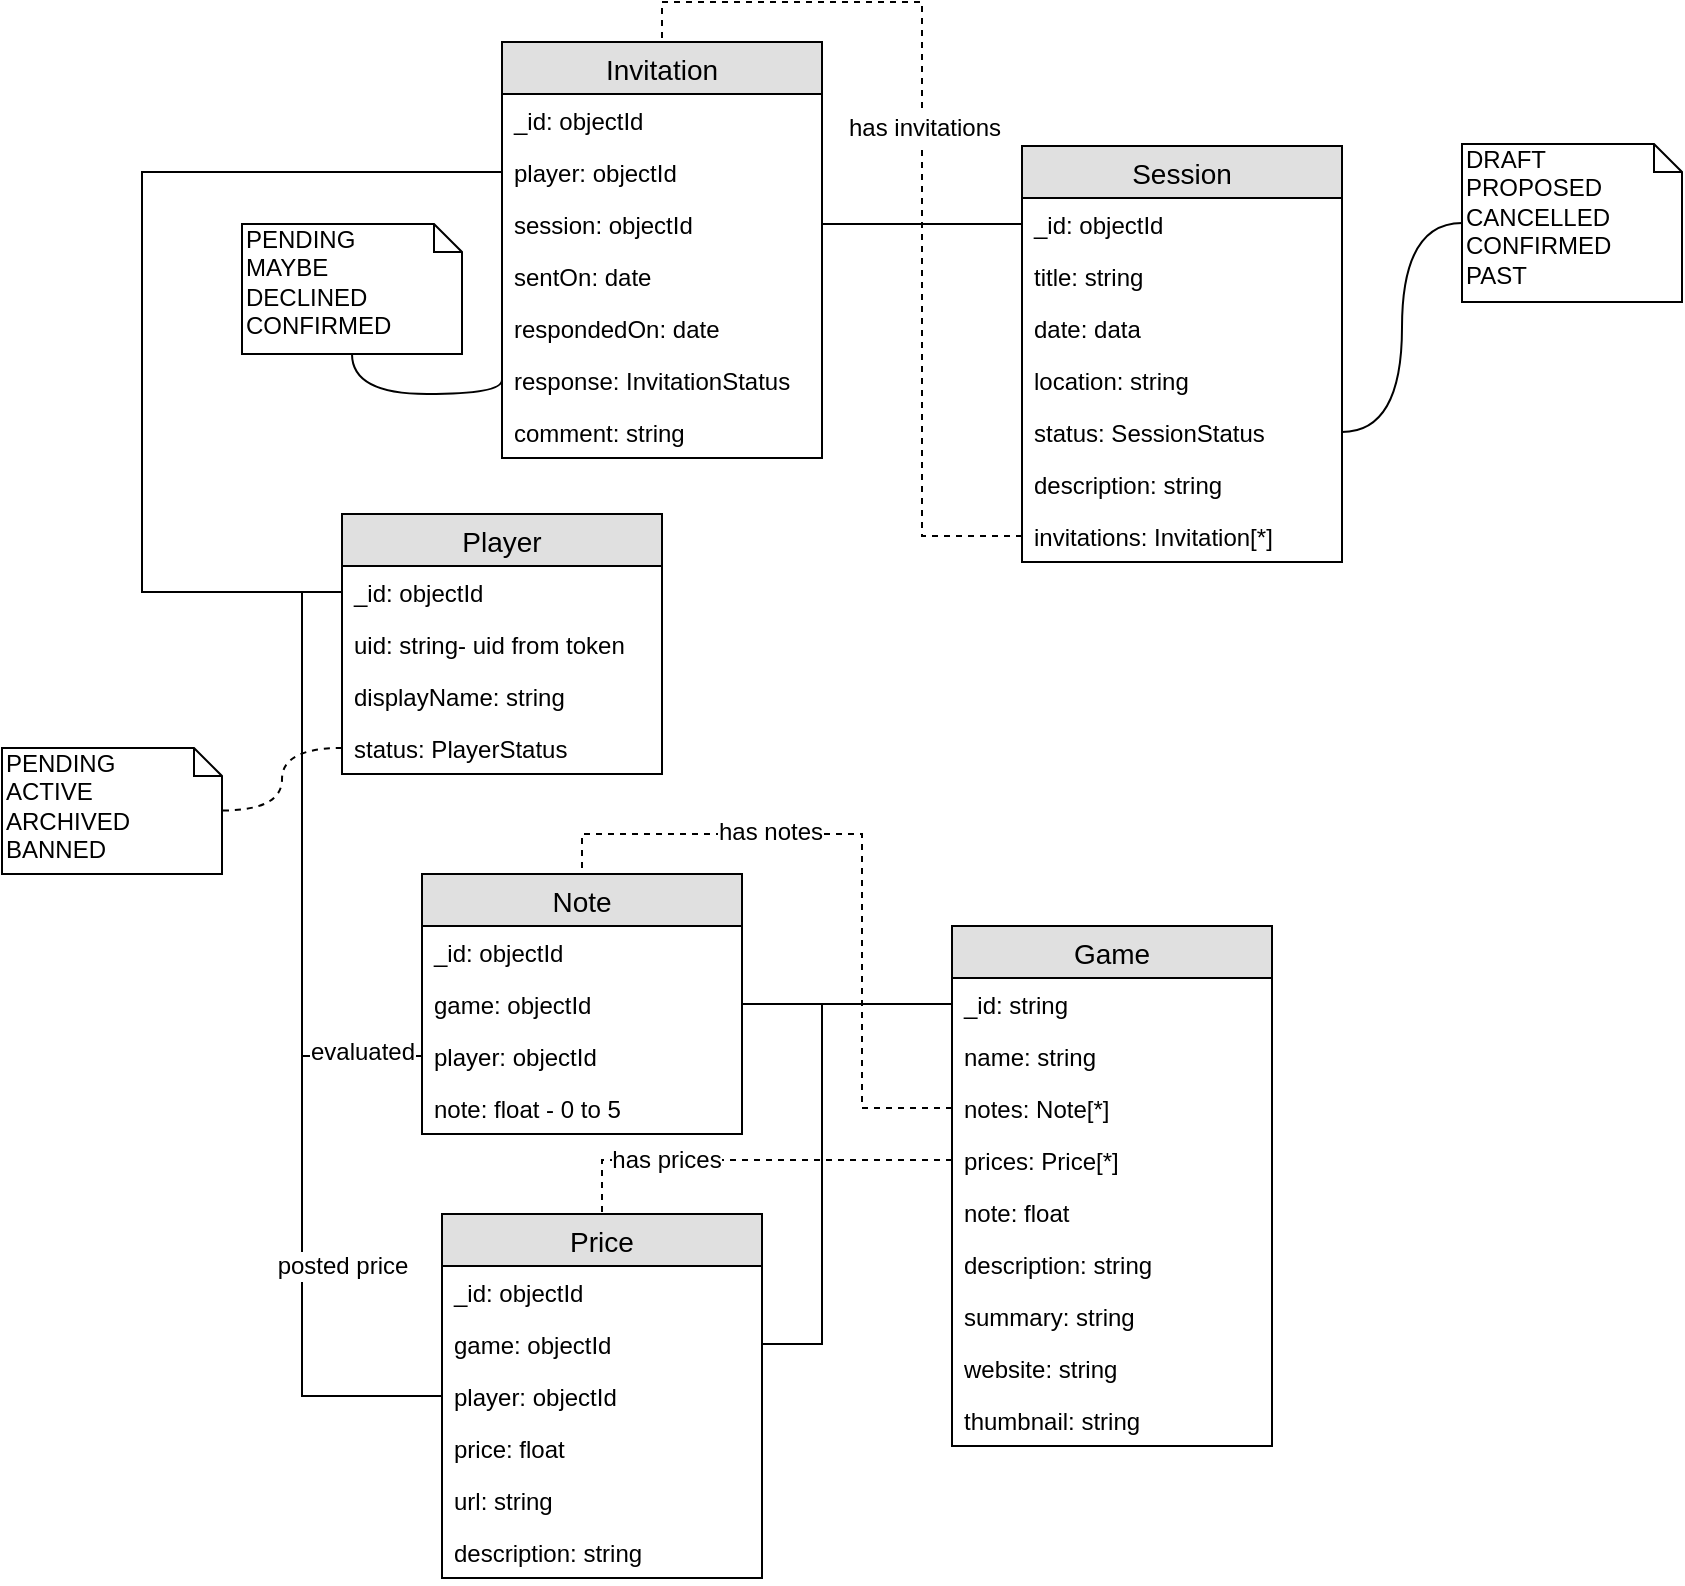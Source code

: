 <mxfile version="10.6.0" type="device"><diagram id="vLmSnCVyaLXGLYRz67_R" name="Page-1"><mxGraphModel dx="1921" dy="2000" grid="1" gridSize="10" guides="1" tooltips="1" connect="1" arrows="1" fold="1" page="1" pageScale="1" pageWidth="850" pageHeight="1100" math="0" shadow="0"><root><mxCell id="0"/><mxCell id="1" parent="0"/><mxCell id="q5PQ7GRL-LoGpbNxt8MC-2" value="Player" style="swimlane;fontStyle=0;childLayout=stackLayout;horizontal=1;startSize=26;fillColor=#e0e0e0;horizontalStack=0;resizeParent=1;resizeParentMax=0;resizeLast=0;collapsible=1;marginBottom=0;swimlaneFillColor=#ffffff;align=center;fontSize=14;" parent="1" vertex="1"><mxGeometry x="40" y="250" width="160" height="130" as="geometry"/></mxCell><mxCell id="q5PQ7GRL-LoGpbNxt8MC-3" value="_id: objectId" style="text;strokeColor=none;fillColor=none;spacingLeft=4;spacingRight=4;overflow=hidden;rotatable=0;points=[[0,0.5],[1,0.5]];portConstraint=eastwest;fontSize=12;" parent="q5PQ7GRL-LoGpbNxt8MC-2" vertex="1"><mxGeometry y="26" width="160" height="26" as="geometry"/></mxCell><mxCell id="iELyRrm9QkHxai9Ya9hF-22" value="uid: string- uid from token" style="text;strokeColor=none;fillColor=none;spacingLeft=4;spacingRight=4;overflow=hidden;rotatable=0;points=[[0,0.5],[1,0.5]];portConstraint=eastwest;fontSize=12;" vertex="1" parent="q5PQ7GRL-LoGpbNxt8MC-2"><mxGeometry y="52" width="160" height="26" as="geometry"/></mxCell><mxCell id="q5PQ7GRL-LoGpbNxt8MC-4" value="displayName: string" style="text;strokeColor=none;fillColor=none;spacingLeft=4;spacingRight=4;overflow=hidden;rotatable=0;points=[[0,0.5],[1,0.5]];portConstraint=eastwest;fontSize=12;" parent="q5PQ7GRL-LoGpbNxt8MC-2" vertex="1"><mxGeometry y="78" width="160" height="26" as="geometry"/></mxCell><mxCell id="iELyRrm9QkHxai9Ya9hF-75" value="status: PlayerStatus" style="text;strokeColor=none;fillColor=none;spacingLeft=4;spacingRight=4;overflow=hidden;rotatable=0;points=[[0,0.5],[1,0.5]];portConstraint=eastwest;fontSize=12;" vertex="1" parent="q5PQ7GRL-LoGpbNxt8MC-2"><mxGeometry y="104" width="160" height="26" as="geometry"/></mxCell><mxCell id="iELyRrm9QkHxai9Ya9hF-2" value="Game" style="swimlane;fontStyle=0;childLayout=stackLayout;horizontal=1;startSize=26;fillColor=#e0e0e0;horizontalStack=0;resizeParent=1;resizeParentMax=0;resizeLast=0;collapsible=1;marginBottom=0;swimlaneFillColor=#ffffff;align=center;fontSize=14;" vertex="1" parent="1"><mxGeometry x="345" y="456" width="160" height="260" as="geometry"/></mxCell><mxCell id="iELyRrm9QkHxai9Ya9hF-3" value="_id: string" style="text;strokeColor=none;fillColor=none;spacingLeft=4;spacingRight=4;overflow=hidden;rotatable=0;points=[[0,0.5],[1,0.5]];portConstraint=eastwest;fontSize=12;" vertex="1" parent="iELyRrm9QkHxai9Ya9hF-2"><mxGeometry y="26" width="160" height="26" as="geometry"/></mxCell><mxCell id="iELyRrm9QkHxai9Ya9hF-4" value="name: string" style="text;strokeColor=none;fillColor=none;spacingLeft=4;spacingRight=4;overflow=hidden;rotatable=0;points=[[0,0.5],[1,0.5]];portConstraint=eastwest;fontSize=12;" vertex="1" parent="iELyRrm9QkHxai9Ya9hF-2"><mxGeometry y="52" width="160" height="26" as="geometry"/></mxCell><mxCell id="iELyRrm9QkHxai9Ya9hF-34" value="notes: Note[*]" style="text;strokeColor=none;fillColor=none;spacingLeft=4;spacingRight=4;overflow=hidden;rotatable=0;points=[[0,0.5],[1,0.5]];portConstraint=eastwest;fontSize=12;" vertex="1" parent="iELyRrm9QkHxai9Ya9hF-2"><mxGeometry y="78" width="160" height="26" as="geometry"/></mxCell><mxCell id="iELyRrm9QkHxai9Ya9hF-51" value="prices: Price[*]" style="text;strokeColor=none;fillColor=none;spacingLeft=4;spacingRight=4;overflow=hidden;rotatable=0;points=[[0,0.5],[1,0.5]];portConstraint=eastwest;fontSize=12;" vertex="1" parent="iELyRrm9QkHxai9Ya9hF-2"><mxGeometry y="104" width="160" height="26" as="geometry"/></mxCell><mxCell id="iELyRrm9QkHxai9Ya9hF-78" value="note: float" style="text;strokeColor=none;fillColor=none;spacingLeft=4;spacingRight=4;overflow=hidden;rotatable=0;points=[[0,0.5],[1,0.5]];portConstraint=eastwest;fontSize=12;" vertex="1" parent="iELyRrm9QkHxai9Ya9hF-2"><mxGeometry y="130" width="160" height="26" as="geometry"/></mxCell><mxCell id="iELyRrm9QkHxai9Ya9hF-69" value="description: string" style="text;strokeColor=none;fillColor=none;spacingLeft=4;spacingRight=4;overflow=hidden;rotatable=0;points=[[0,0.5],[1,0.5]];portConstraint=eastwest;fontSize=12;" vertex="1" parent="iELyRrm9QkHxai9Ya9hF-2"><mxGeometry y="156" width="160" height="26" as="geometry"/></mxCell><mxCell id="iELyRrm9QkHxai9Ya9hF-73" value="summary: string" style="text;strokeColor=none;fillColor=none;spacingLeft=4;spacingRight=4;overflow=hidden;rotatable=0;points=[[0,0.5],[1,0.5]];portConstraint=eastwest;fontSize=12;" vertex="1" parent="iELyRrm9QkHxai9Ya9hF-2"><mxGeometry y="182" width="160" height="26" as="geometry"/></mxCell><mxCell id="iELyRrm9QkHxai9Ya9hF-70" value="website: string" style="text;strokeColor=none;fillColor=none;spacingLeft=4;spacingRight=4;overflow=hidden;rotatable=0;points=[[0,0.5],[1,0.5]];portConstraint=eastwest;fontSize=12;" vertex="1" parent="iELyRrm9QkHxai9Ya9hF-2"><mxGeometry y="208" width="160" height="26" as="geometry"/></mxCell><mxCell id="iELyRrm9QkHxai9Ya9hF-72" value="thumbnail: string" style="text;strokeColor=none;fillColor=none;spacingLeft=4;spacingRight=4;overflow=hidden;rotatable=0;points=[[0,0.5],[1,0.5]];portConstraint=eastwest;fontSize=12;" vertex="1" parent="iELyRrm9QkHxai9Ya9hF-2"><mxGeometry y="234" width="160" height="26" as="geometry"/></mxCell><mxCell id="iELyRrm9QkHxai9Ya9hF-13" value="Note" style="swimlane;fontStyle=0;childLayout=stackLayout;horizontal=1;startSize=26;fillColor=#e0e0e0;horizontalStack=0;resizeParent=1;resizeParentMax=0;resizeLast=0;collapsible=1;marginBottom=0;swimlaneFillColor=#ffffff;align=center;fontSize=14;" vertex="1" parent="1"><mxGeometry x="80" y="430" width="160" height="130" as="geometry"/></mxCell><mxCell id="iELyRrm9QkHxai9Ya9hF-14" value="_id: objectId" style="text;strokeColor=none;fillColor=none;spacingLeft=4;spacingRight=4;overflow=hidden;rotatable=0;points=[[0,0.5],[1,0.5]];portConstraint=eastwest;fontSize=12;" vertex="1" parent="iELyRrm9QkHxai9Ya9hF-13"><mxGeometry y="26" width="160" height="26" as="geometry"/></mxCell><mxCell id="iELyRrm9QkHxai9Ya9hF-15" value="game: objectId" style="text;strokeColor=none;fillColor=none;spacingLeft=4;spacingRight=4;overflow=hidden;rotatable=0;points=[[0,0.5],[1,0.5]];portConstraint=eastwest;fontSize=12;" vertex="1" parent="iELyRrm9QkHxai9Ya9hF-13"><mxGeometry y="52" width="160" height="26" as="geometry"/></mxCell><mxCell id="iELyRrm9QkHxai9Ya9hF-16" value="player: objectId" style="text;strokeColor=none;fillColor=none;spacingLeft=4;spacingRight=4;overflow=hidden;rotatable=0;points=[[0,0.5],[1,0.5]];portConstraint=eastwest;fontSize=12;" vertex="1" parent="iELyRrm9QkHxai9Ya9hF-13"><mxGeometry y="78" width="160" height="26" as="geometry"/></mxCell><mxCell id="iELyRrm9QkHxai9Ya9hF-31" value="note: float - 0 to 5&#10;" style="text;strokeColor=none;fillColor=none;spacingLeft=4;spacingRight=4;overflow=hidden;rotatable=0;points=[[0,0.5],[1,0.5]];portConstraint=eastwest;fontSize=12;" vertex="1" parent="iELyRrm9QkHxai9Ya9hF-13"><mxGeometry y="104" width="160" height="26" as="geometry"/></mxCell><mxCell id="iELyRrm9QkHxai9Ya9hF-23" style="edgeStyle=orthogonalEdgeStyle;rounded=0;orthogonalLoop=1;jettySize=auto;html=1;exitX=0;exitY=0.5;exitDx=0;exitDy=0;entryX=1;entryY=0.5;entryDx=0;entryDy=0;endArrow=none;endFill=0;" edge="1" parent="1" source="iELyRrm9QkHxai9Ya9hF-3" target="iELyRrm9QkHxai9Ya9hF-15"><mxGeometry relative="1" as="geometry"/></mxCell><mxCell id="iELyRrm9QkHxai9Ya9hF-24" style="edgeStyle=orthogonalEdgeStyle;rounded=0;orthogonalLoop=1;jettySize=auto;html=1;exitX=0;exitY=0.5;exitDx=0;exitDy=0;entryX=0;entryY=0.5;entryDx=0;entryDy=0;endArrow=none;endFill=0;" edge="1" parent="1" source="iELyRrm9QkHxai9Ya9hF-16" target="q5PQ7GRL-LoGpbNxt8MC-3"><mxGeometry relative="1" as="geometry"/></mxCell><mxCell id="iELyRrm9QkHxai9Ya9hF-48" value="evaluated" style="text;html=1;resizable=0;points=[];align=center;verticalAlign=middle;labelBackgroundColor=#ffffff;" vertex="1" connectable="0" parent="iELyRrm9QkHxai9Ya9hF-24"><mxGeometry x="-0.878" y="1" relative="1" as="geometry"><mxPoint x="-11" y="-3" as="offset"/></mxGeometry></mxCell><mxCell id="iELyRrm9QkHxai9Ya9hF-25" value="Session" style="swimlane;fontStyle=0;childLayout=stackLayout;horizontal=1;startSize=26;fillColor=#e0e0e0;horizontalStack=0;resizeParent=1;resizeParentMax=0;resizeLast=0;collapsible=1;marginBottom=0;swimlaneFillColor=#ffffff;align=center;fontSize=14;" vertex="1" parent="1"><mxGeometry x="380" y="66" width="160" height="208" as="geometry"/></mxCell><mxCell id="iELyRrm9QkHxai9Ya9hF-26" value="_id: objectId" style="text;strokeColor=none;fillColor=none;spacingLeft=4;spacingRight=4;overflow=hidden;rotatable=0;points=[[0,0.5],[1,0.5]];portConstraint=eastwest;fontSize=12;" vertex="1" parent="iELyRrm9QkHxai9Ya9hF-25"><mxGeometry y="26" width="160" height="26" as="geometry"/></mxCell><mxCell id="iELyRrm9QkHxai9Ya9hF-27" value="title: string" style="text;strokeColor=none;fillColor=none;spacingLeft=4;spacingRight=4;overflow=hidden;rotatable=0;points=[[0,0.5],[1,0.5]];portConstraint=eastwest;fontSize=12;" vertex="1" parent="iELyRrm9QkHxai9Ya9hF-25"><mxGeometry y="52" width="160" height="26" as="geometry"/></mxCell><mxCell id="iELyRrm9QkHxai9Ya9hF-28" value="date: data" style="text;strokeColor=none;fillColor=none;spacingLeft=4;spacingRight=4;overflow=hidden;rotatable=0;points=[[0,0.5],[1,0.5]];portConstraint=eastwest;fontSize=12;" vertex="1" parent="iELyRrm9QkHxai9Ya9hF-25"><mxGeometry y="78" width="160" height="26" as="geometry"/></mxCell><mxCell id="iELyRrm9QkHxai9Ya9hF-55" value="location: string" style="text;strokeColor=none;fillColor=none;spacingLeft=4;spacingRight=4;overflow=hidden;rotatable=0;points=[[0,0.5],[1,0.5]];portConstraint=eastwest;fontSize=12;" vertex="1" parent="iELyRrm9QkHxai9Ya9hF-25"><mxGeometry y="104" width="160" height="26" as="geometry"/></mxCell><mxCell id="iELyRrm9QkHxai9Ya9hF-29" value="status: SessionStatus" style="text;strokeColor=none;fillColor=none;spacingLeft=4;spacingRight=4;overflow=hidden;rotatable=0;points=[[0,0.5],[1,0.5]];portConstraint=eastwest;fontSize=12;" vertex="1" parent="iELyRrm9QkHxai9Ya9hF-25"><mxGeometry y="130" width="160" height="26" as="geometry"/></mxCell><mxCell id="iELyRrm9QkHxai9Ya9hF-54" value="description: string" style="text;strokeColor=none;fillColor=none;spacingLeft=4;spacingRight=4;overflow=hidden;rotatable=0;points=[[0,0.5],[1,0.5]];portConstraint=eastwest;fontSize=12;" vertex="1" parent="iELyRrm9QkHxai9Ya9hF-25"><mxGeometry y="156" width="160" height="26" as="geometry"/></mxCell><mxCell id="iELyRrm9QkHxai9Ya9hF-30" value="invitations: Invitation[*]" style="text;strokeColor=none;fillColor=none;spacingLeft=4;spacingRight=4;overflow=hidden;rotatable=0;points=[[0,0.5],[1,0.5]];portConstraint=eastwest;fontSize=12;" vertex="1" parent="iELyRrm9QkHxai9Ya9hF-25"><mxGeometry y="182" width="160" height="26" as="geometry"/></mxCell><mxCell id="iELyRrm9QkHxai9Ya9hF-32" value="DRAFT&lt;br&gt;PROPOSED&lt;br&gt;CANCELLED&lt;br&gt;CONFIRMED&lt;br&gt;PAST&lt;br&gt;" style="shape=note;whiteSpace=wrap;html=1;size=14;verticalAlign=top;align=left;spacingTop=-6;" vertex="1" parent="1"><mxGeometry x="600" y="65" width="110" height="79" as="geometry"/></mxCell><mxCell id="iELyRrm9QkHxai9Ya9hF-33" style="edgeStyle=orthogonalEdgeStyle;orthogonalLoop=1;jettySize=auto;html=1;exitX=1;exitY=0.5;exitDx=0;exitDy=0;entryX=0;entryY=0.5;entryDx=0;entryDy=0;entryPerimeter=0;endArrow=none;endFill=0;curved=1;" edge="1" parent="1" source="iELyRrm9QkHxai9Ya9hF-29" target="iELyRrm9QkHxai9Ya9hF-32"><mxGeometry relative="1" as="geometry"/></mxCell><mxCell id="iELyRrm9QkHxai9Ya9hF-36" value="Price" style="swimlane;fontStyle=0;childLayout=stackLayout;horizontal=1;startSize=26;fillColor=#e0e0e0;horizontalStack=0;resizeParent=1;resizeParentMax=0;resizeLast=0;collapsible=1;marginBottom=0;swimlaneFillColor=#ffffff;align=center;fontSize=14;" vertex="1" parent="1"><mxGeometry x="90" y="600" width="160" height="182" as="geometry"/></mxCell><mxCell id="iELyRrm9QkHxai9Ya9hF-37" value="_id: objectId" style="text;strokeColor=none;fillColor=none;spacingLeft=4;spacingRight=4;overflow=hidden;rotatable=0;points=[[0,0.5],[1,0.5]];portConstraint=eastwest;fontSize=12;" vertex="1" parent="iELyRrm9QkHxai9Ya9hF-36"><mxGeometry y="26" width="160" height="26" as="geometry"/></mxCell><mxCell id="iELyRrm9QkHxai9Ya9hF-38" value="game: objectId" style="text;strokeColor=none;fillColor=none;spacingLeft=4;spacingRight=4;overflow=hidden;rotatable=0;points=[[0,0.5],[1,0.5]];portConstraint=eastwest;fontSize=12;" vertex="1" parent="iELyRrm9QkHxai9Ya9hF-36"><mxGeometry y="52" width="160" height="26" as="geometry"/></mxCell><mxCell id="iELyRrm9QkHxai9Ya9hF-39" value="player: objectId" style="text;strokeColor=none;fillColor=none;spacingLeft=4;spacingRight=4;overflow=hidden;rotatable=0;points=[[0,0.5],[1,0.5]];portConstraint=eastwest;fontSize=12;" vertex="1" parent="iELyRrm9QkHxai9Ya9hF-36"><mxGeometry y="78" width="160" height="26" as="geometry"/></mxCell><mxCell id="iELyRrm9QkHxai9Ya9hF-40" value="price: float&#10;" style="text;strokeColor=none;fillColor=none;spacingLeft=4;spacingRight=4;overflow=hidden;rotatable=0;points=[[0,0.5],[1,0.5]];portConstraint=eastwest;fontSize=12;" vertex="1" parent="iELyRrm9QkHxai9Ya9hF-36"><mxGeometry y="104" width="160" height="26" as="geometry"/></mxCell><mxCell id="iELyRrm9QkHxai9Ya9hF-44" value="url: string&#10;" style="text;strokeColor=none;fillColor=none;spacingLeft=4;spacingRight=4;overflow=hidden;rotatable=0;points=[[0,0.5],[1,0.5]];portConstraint=eastwest;fontSize=12;" vertex="1" parent="iELyRrm9QkHxai9Ya9hF-36"><mxGeometry y="130" width="160" height="26" as="geometry"/></mxCell><mxCell id="iELyRrm9QkHxai9Ya9hF-45" value="description: string&#10;" style="text;strokeColor=none;fillColor=none;spacingLeft=4;spacingRight=4;overflow=hidden;rotatable=0;points=[[0,0.5],[1,0.5]];portConstraint=eastwest;fontSize=12;" vertex="1" parent="iELyRrm9QkHxai9Ya9hF-36"><mxGeometry y="156" width="160" height="26" as="geometry"/></mxCell><mxCell id="iELyRrm9QkHxai9Ya9hF-41" style="edgeStyle=orthogonalEdgeStyle;rounded=0;orthogonalLoop=1;jettySize=auto;html=1;exitX=0;exitY=0.5;exitDx=0;exitDy=0;entryX=0;entryY=0.5;entryDx=0;entryDy=0;endArrow=none;endFill=0;" edge="1" parent="1" source="q5PQ7GRL-LoGpbNxt8MC-3" target="iELyRrm9QkHxai9Ya9hF-39"><mxGeometry relative="1" as="geometry"/></mxCell><mxCell id="iELyRrm9QkHxai9Ya9hF-46" value="posted price" style="text;html=1;resizable=0;points=[];align=center;verticalAlign=middle;labelBackgroundColor=#ffffff;" vertex="1" connectable="0" parent="iELyRrm9QkHxai9Ya9hF-41"><mxGeometry x="0.78" y="-1" relative="1" as="geometry"><mxPoint x="4" y="-66" as="offset"/></mxGeometry></mxCell><mxCell id="iELyRrm9QkHxai9Ya9hF-42" style="edgeStyle=orthogonalEdgeStyle;rounded=0;orthogonalLoop=1;jettySize=auto;html=1;exitX=0;exitY=0.5;exitDx=0;exitDy=0;entryX=1;entryY=0.5;entryDx=0;entryDy=0;endArrow=none;endFill=0;" edge="1" parent="1" source="iELyRrm9QkHxai9Ya9hF-3" target="iELyRrm9QkHxai9Ya9hF-38"><mxGeometry relative="1" as="geometry"><Array as="points"><mxPoint x="280" y="495"/><mxPoint x="280" y="665"/></Array></mxGeometry></mxCell><mxCell id="iELyRrm9QkHxai9Ya9hF-43" style="edgeStyle=orthogonalEdgeStyle;rounded=0;orthogonalLoop=1;jettySize=auto;html=1;entryX=0.5;entryY=0;entryDx=0;entryDy=0;endArrow=none;endFill=0;exitX=0;exitY=0.5;exitDx=0;exitDy=0;dashed=1;" edge="1" parent="1" source="iELyRrm9QkHxai9Ya9hF-34" target="iELyRrm9QkHxai9Ya9hF-13"><mxGeometry relative="1" as="geometry"><mxPoint x="330" y="660" as="sourcePoint"/><Array as="points"><mxPoint x="300" y="547"/><mxPoint x="300" y="410"/><mxPoint x="160" y="410"/></Array></mxGeometry></mxCell><mxCell id="iELyRrm9QkHxai9Ya9hF-49" value="has notes" style="text;html=1;resizable=0;points=[];align=center;verticalAlign=middle;labelBackgroundColor=#ffffff;" vertex="1" connectable="0" parent="iELyRrm9QkHxai9Ya9hF-43"><mxGeometry x="0.332" y="-1" relative="1" as="geometry"><mxPoint as="offset"/></mxGeometry></mxCell><mxCell id="iELyRrm9QkHxai9Ya9hF-52" style="edgeStyle=orthogonalEdgeStyle;rounded=0;orthogonalLoop=1;jettySize=auto;html=1;exitX=0;exitY=0.5;exitDx=0;exitDy=0;entryX=0.5;entryY=0;entryDx=0;entryDy=0;endArrow=none;endFill=0;dashed=1;" edge="1" parent="1" source="iELyRrm9QkHxai9Ya9hF-51" target="iELyRrm9QkHxai9Ya9hF-36"><mxGeometry relative="1" as="geometry"/></mxCell><mxCell id="iELyRrm9QkHxai9Ya9hF-53" value="has prices" style="text;html=1;resizable=0;points=[];align=center;verticalAlign=middle;labelBackgroundColor=#ffffff;" vertex="1" connectable="0" parent="iELyRrm9QkHxai9Ya9hF-52"><mxGeometry x="0.458" relative="1" as="geometry"><mxPoint x="4" as="offset"/></mxGeometry></mxCell><mxCell id="iELyRrm9QkHxai9Ya9hF-56" value="Invitation" style="swimlane;fontStyle=0;childLayout=stackLayout;horizontal=1;startSize=26;fillColor=#e0e0e0;horizontalStack=0;resizeParent=1;resizeParentMax=0;resizeLast=0;collapsible=1;marginBottom=0;swimlaneFillColor=#ffffff;align=center;fontSize=14;" vertex="1" parent="1"><mxGeometry x="120" y="14" width="160" height="208" as="geometry"/></mxCell><mxCell id="iELyRrm9QkHxai9Ya9hF-57" value="_id: objectId" style="text;strokeColor=none;fillColor=none;spacingLeft=4;spacingRight=4;overflow=hidden;rotatable=0;points=[[0,0.5],[1,0.5]];portConstraint=eastwest;fontSize=12;" vertex="1" parent="iELyRrm9QkHxai9Ya9hF-56"><mxGeometry y="26" width="160" height="26" as="geometry"/></mxCell><mxCell id="iELyRrm9QkHxai9Ya9hF-58" value="player: objectId" style="text;strokeColor=none;fillColor=none;spacingLeft=4;spacingRight=4;overflow=hidden;rotatable=0;points=[[0,0.5],[1,0.5]];portConstraint=eastwest;fontSize=12;" vertex="1" parent="iELyRrm9QkHxai9Ya9hF-56"><mxGeometry y="52" width="160" height="26" as="geometry"/></mxCell><mxCell id="iELyRrm9QkHxai9Ya9hF-59" value="session: objectId" style="text;strokeColor=none;fillColor=none;spacingLeft=4;spacingRight=4;overflow=hidden;rotatable=0;points=[[0,0.5],[1,0.5]];portConstraint=eastwest;fontSize=12;" vertex="1" parent="iELyRrm9QkHxai9Ya9hF-56"><mxGeometry y="78" width="160" height="26" as="geometry"/></mxCell><mxCell id="iELyRrm9QkHxai9Ya9hF-62" value="sentOn: date" style="text;strokeColor=none;fillColor=none;spacingLeft=4;spacingRight=4;overflow=hidden;rotatable=0;points=[[0,0.5],[1,0.5]];portConstraint=eastwest;fontSize=12;" vertex="1" parent="iELyRrm9QkHxai9Ya9hF-56"><mxGeometry y="104" width="160" height="26" as="geometry"/></mxCell><mxCell id="iELyRrm9QkHxai9Ya9hF-63" value="respondedOn: date" style="text;strokeColor=none;fillColor=none;spacingLeft=4;spacingRight=4;overflow=hidden;rotatable=0;points=[[0,0.5],[1,0.5]];portConstraint=eastwest;fontSize=12;" vertex="1" parent="iELyRrm9QkHxai9Ya9hF-56"><mxGeometry y="130" width="160" height="26" as="geometry"/></mxCell><mxCell id="iELyRrm9QkHxai9Ya9hF-64" value="response: InvitationStatus" style="text;strokeColor=none;fillColor=none;spacingLeft=4;spacingRight=4;overflow=hidden;rotatable=0;points=[[0,0.5],[1,0.5]];portConstraint=eastwest;fontSize=12;" vertex="1" parent="iELyRrm9QkHxai9Ya9hF-56"><mxGeometry y="156" width="160" height="26" as="geometry"/></mxCell><mxCell id="iELyRrm9QkHxai9Ya9hF-67" value="comment: string" style="text;strokeColor=none;fillColor=none;spacingLeft=4;spacingRight=4;overflow=hidden;rotatable=0;points=[[0,0.5],[1,0.5]];portConstraint=eastwest;fontSize=12;" vertex="1" parent="iELyRrm9QkHxai9Ya9hF-56"><mxGeometry y="182" width="160" height="26" as="geometry"/></mxCell><mxCell id="iELyRrm9QkHxai9Ya9hF-60" style="edgeStyle=orthogonalEdgeStyle;rounded=0;orthogonalLoop=1;jettySize=auto;html=1;exitX=1;exitY=0.5;exitDx=0;exitDy=0;entryX=0;entryY=0.5;entryDx=0;entryDy=0;endArrow=none;endFill=0;" edge="1" parent="1" source="iELyRrm9QkHxai9Ya9hF-59" target="iELyRrm9QkHxai9Ya9hF-26"><mxGeometry relative="1" as="geometry"/></mxCell><mxCell id="iELyRrm9QkHxai9Ya9hF-61" style="edgeStyle=orthogonalEdgeStyle;rounded=0;orthogonalLoop=1;jettySize=auto;html=1;exitX=0;exitY=0.5;exitDx=0;exitDy=0;entryX=0;entryY=0.5;entryDx=0;entryDy=0;endArrow=none;endFill=0;" edge="1" parent="1" source="iELyRrm9QkHxai9Ya9hF-58" target="q5PQ7GRL-LoGpbNxt8MC-3"><mxGeometry relative="1" as="geometry"><Array as="points"><mxPoint x="-60" y="79"/><mxPoint x="-60" y="289"/></Array></mxGeometry></mxCell><mxCell id="iELyRrm9QkHxai9Ya9hF-66" style="edgeStyle=orthogonalEdgeStyle;orthogonalLoop=1;jettySize=auto;html=1;exitX=0.5;exitY=1;exitDx=0;exitDy=0;exitPerimeter=0;entryX=0;entryY=0.5;entryDx=0;entryDy=0;endArrow=none;endFill=0;curved=1;" edge="1" parent="1" source="iELyRrm9QkHxai9Ya9hF-65" target="iELyRrm9QkHxai9Ya9hF-64"><mxGeometry relative="1" as="geometry"/></mxCell><mxCell id="iELyRrm9QkHxai9Ya9hF-65" value="PENDING&lt;br&gt;MAYBE&lt;br&gt;DECLINED&lt;br&gt;CONFIRMED&lt;br&gt;" style="shape=note;whiteSpace=wrap;html=1;size=14;verticalAlign=top;align=left;spacingTop=-6;" vertex="1" parent="1"><mxGeometry x="-10" y="105" width="110" height="65" as="geometry"/></mxCell><mxCell id="iELyRrm9QkHxai9Ya9hF-68" style="edgeStyle=orthogonalEdgeStyle;rounded=0;orthogonalLoop=1;jettySize=auto;html=1;exitX=0;exitY=0.5;exitDx=0;exitDy=0;entryX=0.5;entryY=0;entryDx=0;entryDy=0;endArrow=none;endFill=0;dashed=1;" edge="1" parent="1" source="iELyRrm9QkHxai9Ya9hF-30" target="iELyRrm9QkHxai9Ya9hF-56"><mxGeometry relative="1" as="geometry"/></mxCell><mxCell id="iELyRrm9QkHxai9Ya9hF-74" value="has invitations" style="text;html=1;resizable=0;points=[];align=center;verticalAlign=middle;labelBackgroundColor=#ffffff;" vertex="1" connectable="0" parent="iELyRrm9QkHxai9Ya9hF-68"><mxGeometry x="0.088" y="-1" relative="1" as="geometry"><mxPoint as="offset"/></mxGeometry></mxCell><mxCell id="iELyRrm9QkHxai9Ya9hF-76" value="PENDING&lt;br&gt;ACTIVE&lt;br&gt;ARCHIVED&lt;br&gt;BANNED&lt;br&gt;" style="shape=note;whiteSpace=wrap;html=1;size=14;verticalAlign=top;align=left;spacingTop=-6;" vertex="1" parent="1"><mxGeometry x="-130" y="367" width="110" height="63" as="geometry"/></mxCell><mxCell id="iELyRrm9QkHxai9Ya9hF-77" style="edgeStyle=orthogonalEdgeStyle;orthogonalLoop=1;jettySize=auto;html=1;exitX=0;exitY=0.5;exitDx=0;exitDy=0;entryX=1;entryY=0.496;entryDx=0;entryDy=0;entryPerimeter=0;dashed=1;endArrow=none;endFill=0;curved=1;" edge="1" parent="1" source="iELyRrm9QkHxai9Ya9hF-75" target="iELyRrm9QkHxai9Ya9hF-76"><mxGeometry relative="1" as="geometry"/></mxCell></root></mxGraphModel></diagram></mxfile>